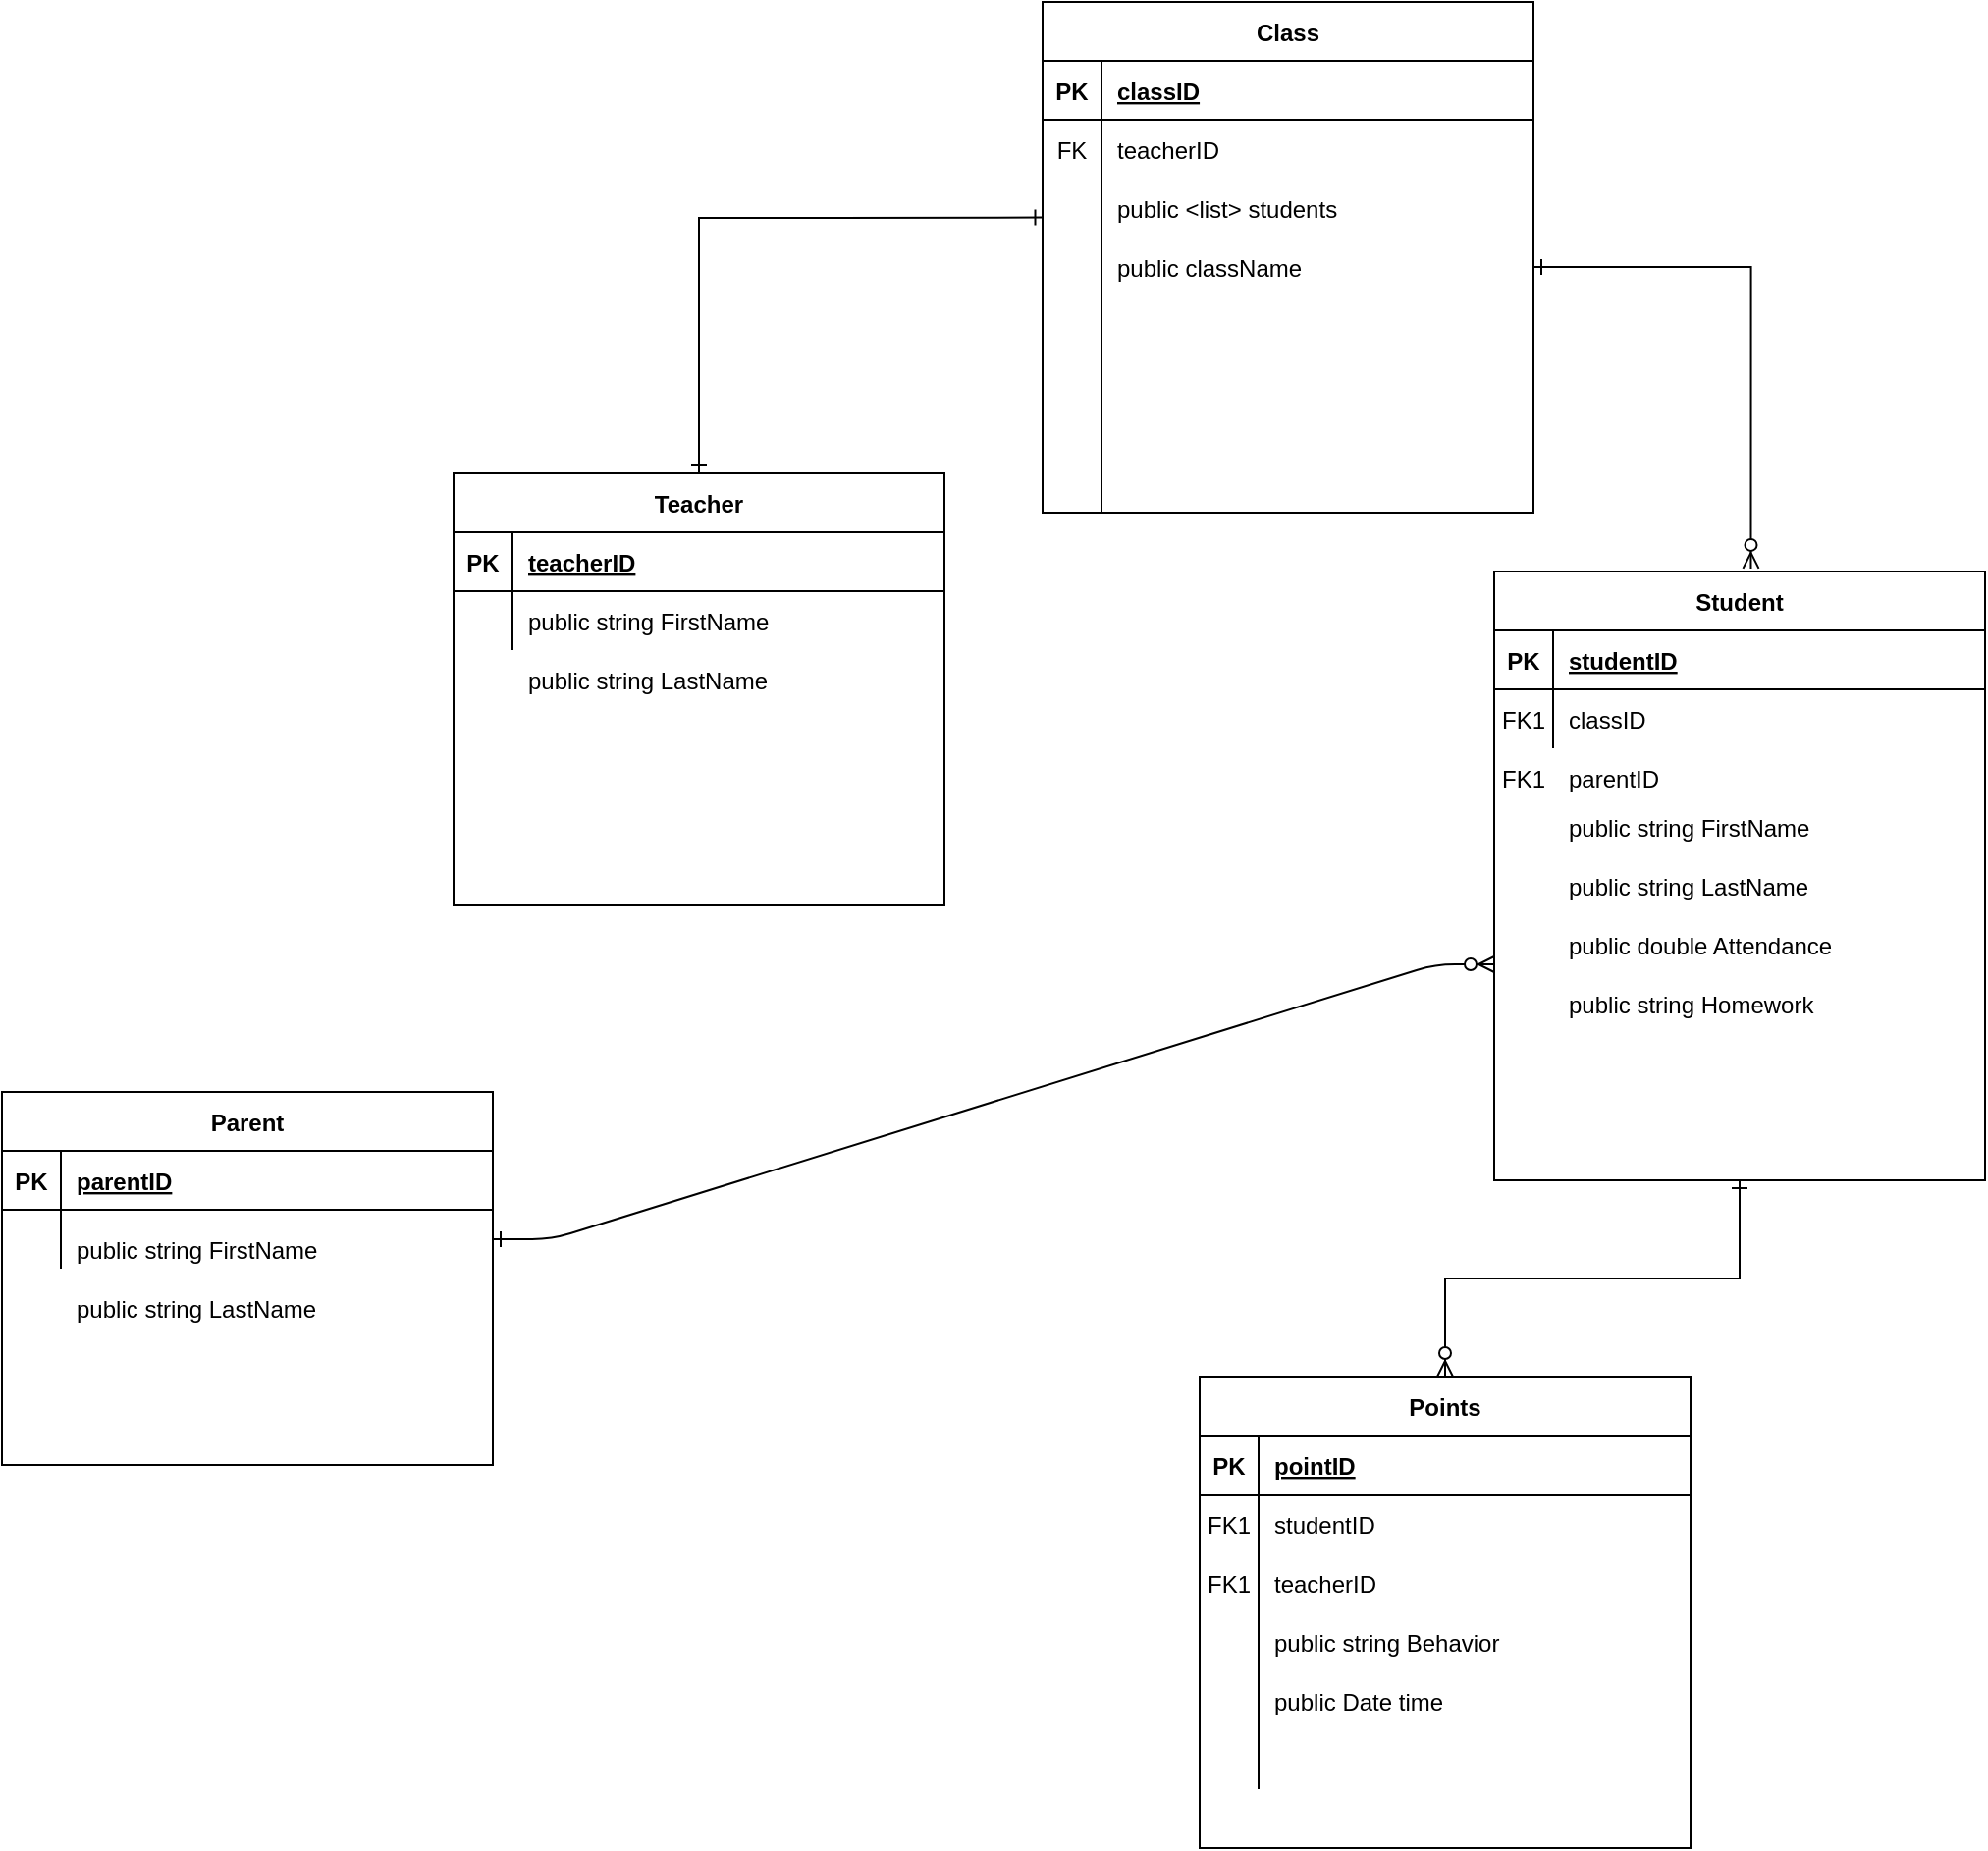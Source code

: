 <mxfile version="13.5.7" type="device"><diagram id="R2lEEEUBdFMjLlhIrx00" name="Page-1"><mxGraphModel dx="2912" dy="2282" grid="1" gridSize="10" guides="1" tooltips="1" connect="1" arrows="1" fold="1" page="1" pageScale="1" pageWidth="850" pageHeight="1100" math="0" shadow="0" extFonts="Permanent Marker^https://fonts.googleapis.com/css?family=Permanent+Marker"><root><mxCell id="0"/><mxCell id="1" parent="0"/><mxCell id="wf4j636coAGAXB049u35-4" value="" style="edgeStyle=entityRelationEdgeStyle;endArrow=ERzeroToMany;startArrow=ERone;endFill=1;startFill=0;exitX=1;exitY=0.5;exitDx=0;exitDy=0;" edge="1" parent="1" source="C-vyLk0tnHw3VtMMgP7b-17"><mxGeometry width="100" height="100" relative="1" as="geometry"><mxPoint x="650" y="-470" as="sourcePoint"/><mxPoint x="490" y="-570" as="targetPoint"/></mxGeometry></mxCell><mxCell id="wf4j636coAGAXB049u35-51" style="edgeStyle=orthogonalEdgeStyle;rounded=0;orthogonalLoop=1;jettySize=auto;html=1;exitX=0.5;exitY=0;exitDx=0;exitDy=0;entryX=0.001;entryY=0.66;entryDx=0;entryDy=0;entryPerimeter=0;startArrow=ERone;startFill=0;endArrow=ERone;endFill=0;" edge="1" parent="1" source="C-vyLk0tnHw3VtMMgP7b-23" target="wf4j636coAGAXB049u35-61"><mxGeometry relative="1" as="geometry"><Array as="points"><mxPoint x="155" y="-950"/><mxPoint x="258" y="-950"/></Array></mxGeometry></mxCell><mxCell id="wf4j636coAGAXB049u35-12" value="" style="shape=partialRectangle;overflow=hidden;connectable=0;fillColor=none;top=0;left=0;bottom=0;right=0;" vertex="1" parent="1"><mxGeometry x="70" y="-290" width="30" height="30" as="geometry"/></mxCell><mxCell id="wf4j636coAGAXB049u35-13" value="" style="shape=partialRectangle;overflow=hidden;connectable=0;fillColor=none;top=0;left=0;bottom=0;right=0;align=left;spacingLeft=6;" vertex="1" parent="1"><mxGeometry x="85" y="-220" width="220" height="30" as="geometry"/></mxCell><mxCell id="wf4j636coAGAXB049u35-28" value="public string FirstName" style="shape=partialRectangle;overflow=hidden;connectable=0;fillColor=none;top=0;left=0;bottom=0;right=0;align=left;spacingLeft=6;" vertex="1" parent="1"><mxGeometry x="520" y="-655" width="220" height="30" as="geometry"/></mxCell><mxCell id="wf4j636coAGAXB049u35-29" value="public string LastName" style="shape=partialRectangle;overflow=hidden;connectable=0;fillColor=none;top=0;left=0;bottom=0;right=0;align=left;spacingLeft=6;" vertex="1" parent="1"><mxGeometry x="520" y="-625" width="220" height="30" as="geometry"/></mxCell><mxCell id="wf4j636coAGAXB049u35-31" value="public string FirstName" style="shape=partialRectangle;overflow=hidden;connectable=0;fillColor=none;top=0;left=0;bottom=0;right=0;align=left;spacingLeft=6;" vertex="1" parent="1"><mxGeometry x="-240" y="-440" width="220" height="30" as="geometry"/></mxCell><mxCell id="wf4j636coAGAXB049u35-32" value="public string LastName" style="shape=partialRectangle;overflow=hidden;connectable=0;fillColor=none;top=0;left=0;bottom=0;right=0;align=left;spacingLeft=6;" vertex="1" parent="1"><mxGeometry x="-240" y="-410" width="220" height="30" as="geometry"/></mxCell><mxCell id="wf4j636coAGAXB049u35-33" value="public string FirstName" style="shape=partialRectangle;overflow=hidden;connectable=0;fillColor=none;top=0;left=0;bottom=0;right=0;align=left;spacingLeft=6;" vertex="1" parent="1"><mxGeometry x="-10" y="-760" width="220" height="30" as="geometry"/></mxCell><mxCell id="wf4j636coAGAXB049u35-34" value="public string LastName" style="shape=partialRectangle;overflow=hidden;connectable=0;fillColor=none;top=0;left=0;bottom=0;right=0;align=left;spacingLeft=6;" vertex="1" parent="1"><mxGeometry x="-10" y="-730" width="220" height="30" as="geometry"/></mxCell><mxCell id="wf4j636coAGAXB049u35-35" value="public double Attendance" style="shape=partialRectangle;overflow=hidden;connectable=0;fillColor=none;top=0;left=0;bottom=0;right=0;align=left;spacingLeft=6;" vertex="1" parent="1"><mxGeometry x="520" y="-595" width="220" height="30" as="geometry"/></mxCell><mxCell id="wf4j636coAGAXB049u35-55" style="edgeStyle=orthogonalEdgeStyle;rounded=0;orthogonalLoop=1;jettySize=auto;html=1;entryX=0.523;entryY=-0.005;entryDx=0;entryDy=0;entryPerimeter=0;startArrow=ERone;startFill=0;endArrow=ERzeroToMany;endFill=1;exitX=1;exitY=0.5;exitDx=0;exitDy=0;" edge="1" parent="1" source="wf4j636coAGAXB049u35-64" target="C-vyLk0tnHw3VtMMgP7b-2"><mxGeometry relative="1" as="geometry"><Array as="points"><mxPoint x="621" y="-925"/></Array></mxGeometry></mxCell><mxCell id="wf4j636coAGAXB049u35-60" value="public string Homework" style="shape=partialRectangle;overflow=hidden;connectable=0;fillColor=none;top=0;left=0;bottom=0;right=0;align=left;spacingLeft=6;" vertex="1" parent="1"><mxGeometry x="520" y="-565" width="220" height="30" as="geometry"/></mxCell><mxCell id="wf4j636coAGAXB049u35-64" value="" style="shape=partialRectangle;collapsible=0;dropTarget=0;pointerEvents=0;fillColor=none;points=[[0,0.5],[1,0.5]];portConstraint=eastwest;top=0;left=0;right=0;bottom=0;" vertex="1" parent="1"><mxGeometry x="260" y="-940" width="250" height="30" as="geometry"/></mxCell><mxCell id="wf4j636coAGAXB049u35-65" value="" style="shape=partialRectangle;overflow=hidden;connectable=0;fillColor=none;top=0;left=0;bottom=0;right=0;" vertex="1" parent="wf4j636coAGAXB049u35-64"><mxGeometry width="30" height="30" as="geometry"/></mxCell><mxCell id="wf4j636coAGAXB049u35-66" value="public className" style="shape=partialRectangle;overflow=hidden;connectable=0;fillColor=none;top=0;left=0;bottom=0;right=0;align=left;spacingLeft=6;" vertex="1" parent="wf4j636coAGAXB049u35-64"><mxGeometry x="30" width="220" height="30" as="geometry"/></mxCell><mxCell id="wf4j636coAGAXB049u35-93" style="edgeStyle=orthogonalEdgeStyle;rounded=0;orthogonalLoop=1;jettySize=auto;html=1;startArrow=ERone;startFill=0;endArrow=ERzeroToMany;endFill=1;" edge="1" parent="1" source="C-vyLk0tnHw3VtMMgP7b-2" target="wf4j636coAGAXB049u35-77"><mxGeometry relative="1" as="geometry"/></mxCell><mxCell id="C-vyLk0tnHw3VtMMgP7b-2" value="Student" style="shape=table;startSize=30;container=1;collapsible=1;childLayout=tableLayout;fixedRows=1;rowLines=0;fontStyle=1;align=center;resizeLast=1;" parent="1" vertex="1"><mxGeometry x="490" y="-770" width="250" height="310" as="geometry"/></mxCell><mxCell id="C-vyLk0tnHw3VtMMgP7b-3" value="" style="shape=partialRectangle;collapsible=0;dropTarget=0;pointerEvents=0;fillColor=none;points=[[0,0.5],[1,0.5]];portConstraint=eastwest;top=0;left=0;right=0;bottom=1;" parent="C-vyLk0tnHw3VtMMgP7b-2" vertex="1"><mxGeometry y="30" width="250" height="30" as="geometry"/></mxCell><mxCell id="C-vyLk0tnHw3VtMMgP7b-4" value="PK" style="shape=partialRectangle;overflow=hidden;connectable=0;fillColor=none;top=0;left=0;bottom=0;right=0;fontStyle=1;" parent="C-vyLk0tnHw3VtMMgP7b-3" vertex="1"><mxGeometry width="30" height="30" as="geometry"/></mxCell><mxCell id="C-vyLk0tnHw3VtMMgP7b-5" value="studentID" style="shape=partialRectangle;overflow=hidden;connectable=0;fillColor=none;top=0;left=0;bottom=0;right=0;align=left;spacingLeft=6;fontStyle=5;" parent="C-vyLk0tnHw3VtMMgP7b-3" vertex="1"><mxGeometry x="30" width="220" height="30" as="geometry"/></mxCell><mxCell id="C-vyLk0tnHw3VtMMgP7b-6" value="" style="shape=partialRectangle;collapsible=0;dropTarget=0;pointerEvents=0;fillColor=none;points=[[0,0.5],[1,0.5]];portConstraint=eastwest;top=0;left=0;right=0;bottom=0;" parent="C-vyLk0tnHw3VtMMgP7b-2" vertex="1"><mxGeometry y="60" width="250" height="30" as="geometry"/></mxCell><mxCell id="C-vyLk0tnHw3VtMMgP7b-7" value="FK1" style="shape=partialRectangle;overflow=hidden;connectable=0;fillColor=none;top=0;left=0;bottom=0;right=0;" parent="C-vyLk0tnHw3VtMMgP7b-6" vertex="1"><mxGeometry width="30" height="30" as="geometry"/></mxCell><mxCell id="C-vyLk0tnHw3VtMMgP7b-8" value="classID" style="shape=partialRectangle;overflow=hidden;connectable=0;fillColor=none;top=0;left=0;bottom=0;right=0;align=left;spacingLeft=6;" parent="C-vyLk0tnHw3VtMMgP7b-6" vertex="1"><mxGeometry x="30" width="220" height="30" as="geometry"/></mxCell><mxCell id="wf4j636coAGAXB049u35-37" value="Class" style="shape=table;startSize=30;container=1;collapsible=1;childLayout=tableLayout;fixedRows=1;rowLines=0;fontStyle=1;align=center;resizeLast=1;" vertex="1" parent="1"><mxGeometry x="260" y="-1060" width="250" height="260" as="geometry"/></mxCell><mxCell id="wf4j636coAGAXB049u35-38" value="" style="shape=partialRectangle;collapsible=0;dropTarget=0;pointerEvents=0;fillColor=none;points=[[0,0.5],[1,0.5]];portConstraint=eastwest;top=0;left=0;right=0;bottom=1;" vertex="1" parent="wf4j636coAGAXB049u35-37"><mxGeometry y="30" width="250" height="30" as="geometry"/></mxCell><mxCell id="wf4j636coAGAXB049u35-39" value="PK" style="shape=partialRectangle;overflow=hidden;connectable=0;fillColor=none;top=0;left=0;bottom=0;right=0;fontStyle=1;" vertex="1" parent="wf4j636coAGAXB049u35-38"><mxGeometry width="30" height="30" as="geometry"/></mxCell><mxCell id="wf4j636coAGAXB049u35-40" value="classID" style="shape=partialRectangle;overflow=hidden;connectable=0;fillColor=none;top=0;left=0;bottom=0;right=0;align=left;spacingLeft=6;fontStyle=5;" vertex="1" parent="wf4j636coAGAXB049u35-38"><mxGeometry x="30" width="220" height="30" as="geometry"/></mxCell><mxCell id="wf4j636coAGAXB049u35-41" value="" style="shape=partialRectangle;collapsible=0;dropTarget=0;pointerEvents=0;fillColor=none;points=[[0,0.5],[1,0.5]];portConstraint=eastwest;top=0;left=0;right=0;bottom=0;" vertex="1" parent="wf4j636coAGAXB049u35-37"><mxGeometry y="60" width="250" height="30" as="geometry"/></mxCell><mxCell id="wf4j636coAGAXB049u35-42" value="FK" style="shape=partialRectangle;overflow=hidden;connectable=0;fillColor=none;top=0;left=0;bottom=0;right=0;" vertex="1" parent="wf4j636coAGAXB049u35-41"><mxGeometry width="30" height="30" as="geometry"/></mxCell><mxCell id="wf4j636coAGAXB049u35-43" value="teacherID" style="shape=partialRectangle;overflow=hidden;connectable=0;fillColor=none;top=0;left=0;bottom=0;right=0;align=left;spacingLeft=6;" vertex="1" parent="wf4j636coAGAXB049u35-41"><mxGeometry x="30" width="220" height="30" as="geometry"/></mxCell><mxCell id="wf4j636coAGAXB049u35-61" value="" style="shape=partialRectangle;collapsible=0;dropTarget=0;pointerEvents=0;fillColor=none;points=[[0,0.5],[1,0.5]];portConstraint=eastwest;top=0;left=0;right=0;bottom=0;" vertex="1" parent="wf4j636coAGAXB049u35-37"><mxGeometry y="90" width="250" height="30" as="geometry"/></mxCell><mxCell id="wf4j636coAGAXB049u35-62" value="" style="shape=partialRectangle;overflow=hidden;connectable=0;fillColor=none;top=0;left=0;bottom=0;right=0;" vertex="1" parent="wf4j636coAGAXB049u35-61"><mxGeometry width="30" height="30" as="geometry"/></mxCell><mxCell id="wf4j636coAGAXB049u35-63" value="public &lt;list&gt; students" style="shape=partialRectangle;overflow=hidden;connectable=0;fillColor=none;top=0;left=0;bottom=0;right=0;align=left;spacingLeft=6;" vertex="1" parent="wf4j636coAGAXB049u35-61"><mxGeometry x="30" width="220" height="30" as="geometry"/></mxCell><mxCell id="wf4j636coAGAXB049u35-44" value="" style="shape=partialRectangle;collapsible=0;dropTarget=0;pointerEvents=0;fillColor=none;points=[[0,0.5],[1,0.5]];portConstraint=eastwest;top=0;left=0;right=0;bottom=0;" vertex="1" parent="wf4j636coAGAXB049u35-37"><mxGeometry y="120" width="250" height="30" as="geometry"/></mxCell><mxCell id="wf4j636coAGAXB049u35-45" value="" style="shape=partialRectangle;overflow=hidden;connectable=0;fillColor=none;top=0;left=0;bottom=0;right=0;" vertex="1" parent="wf4j636coAGAXB049u35-44"><mxGeometry width="30" height="30" as="geometry"/></mxCell><mxCell id="wf4j636coAGAXB049u35-46" value="" style="shape=partialRectangle;overflow=hidden;connectable=0;fillColor=none;top=0;left=0;bottom=0;right=0;align=left;spacingLeft=6;" vertex="1" parent="wf4j636coAGAXB049u35-44"><mxGeometry x="30" width="220" height="30" as="geometry"/></mxCell><mxCell id="wf4j636coAGAXB049u35-52" value="" style="shape=partialRectangle;collapsible=0;dropTarget=0;pointerEvents=0;fillColor=none;points=[[0,0.5],[1,0.5]];portConstraint=eastwest;top=0;left=0;right=0;bottom=0;" vertex="1" parent="wf4j636coAGAXB049u35-37"><mxGeometry y="150" width="250" height="110" as="geometry"/></mxCell><mxCell id="wf4j636coAGAXB049u35-53" value="" style="shape=partialRectangle;overflow=hidden;connectable=0;fillColor=none;top=0;left=0;bottom=0;right=0;" vertex="1" parent="wf4j636coAGAXB049u35-52"><mxGeometry width="30" height="110" as="geometry"/></mxCell><mxCell id="wf4j636coAGAXB049u35-54" value="" style="shape=partialRectangle;overflow=hidden;connectable=0;fillColor=none;top=0;left=0;bottom=0;right=0;align=left;spacingLeft=6;" vertex="1" parent="wf4j636coAGAXB049u35-52"><mxGeometry x="30" width="220" height="110" as="geometry"/></mxCell><mxCell id="wf4j636coAGAXB049u35-106" value="" style="shape=partialRectangle;collapsible=0;dropTarget=0;pointerEvents=0;fillColor=none;points=[[0,0.5],[1,0.5]];portConstraint=eastwest;top=0;left=0;right=0;bottom=0;" vertex="1" parent="1"><mxGeometry x="490" y="-680" width="250" height="30" as="geometry"/></mxCell><mxCell id="wf4j636coAGAXB049u35-107" value="FK1" style="shape=partialRectangle;overflow=hidden;connectable=0;fillColor=none;top=0;left=0;bottom=0;right=0;" vertex="1" parent="wf4j636coAGAXB049u35-106"><mxGeometry width="30" height="30" as="geometry"/></mxCell><mxCell id="wf4j636coAGAXB049u35-108" value="parentID" style="shape=partialRectangle;overflow=hidden;connectable=0;fillColor=none;top=0;left=0;bottom=0;right=0;align=left;spacingLeft=6;" vertex="1" parent="wf4j636coAGAXB049u35-106"><mxGeometry x="30" width="220" height="30" as="geometry"/></mxCell><mxCell id="C-vyLk0tnHw3VtMMgP7b-13" value="Parent" style="shape=table;startSize=30;container=1;collapsible=1;childLayout=tableLayout;fixedRows=1;rowLines=0;fontStyle=1;align=center;resizeLast=1;" parent="1" vertex="1"><mxGeometry x="-270" y="-505" width="250" height="190" as="geometry"/></mxCell><mxCell id="C-vyLk0tnHw3VtMMgP7b-14" value="" style="shape=partialRectangle;collapsible=0;dropTarget=0;pointerEvents=0;fillColor=none;points=[[0,0.5],[1,0.5]];portConstraint=eastwest;top=0;left=0;right=0;bottom=1;" parent="C-vyLk0tnHw3VtMMgP7b-13" vertex="1"><mxGeometry y="30" width="250" height="30" as="geometry"/></mxCell><mxCell id="C-vyLk0tnHw3VtMMgP7b-15" value="PK" style="shape=partialRectangle;overflow=hidden;connectable=0;fillColor=none;top=0;left=0;bottom=0;right=0;fontStyle=1;" parent="C-vyLk0tnHw3VtMMgP7b-14" vertex="1"><mxGeometry width="30" height="30" as="geometry"/></mxCell><mxCell id="C-vyLk0tnHw3VtMMgP7b-16" value="parentID" style="shape=partialRectangle;overflow=hidden;connectable=0;fillColor=none;top=0;left=0;bottom=0;right=0;align=left;spacingLeft=6;fontStyle=5;" parent="C-vyLk0tnHw3VtMMgP7b-14" vertex="1"><mxGeometry x="30" width="220" height="30" as="geometry"/></mxCell><mxCell id="C-vyLk0tnHw3VtMMgP7b-17" value="" style="shape=partialRectangle;collapsible=0;dropTarget=0;pointerEvents=0;fillColor=none;points=[[0,0.5],[1,0.5]];portConstraint=eastwest;top=0;left=0;right=0;bottom=0;" parent="C-vyLk0tnHw3VtMMgP7b-13" vertex="1"><mxGeometry y="60" width="250" height="30" as="geometry"/></mxCell><mxCell id="C-vyLk0tnHw3VtMMgP7b-18" value="" style="shape=partialRectangle;overflow=hidden;connectable=0;fillColor=none;top=0;left=0;bottom=0;right=0;" parent="C-vyLk0tnHw3VtMMgP7b-17" vertex="1"><mxGeometry width="30" height="30" as="geometry"/></mxCell><mxCell id="C-vyLk0tnHw3VtMMgP7b-19" value="" style="shape=partialRectangle;overflow=hidden;connectable=0;fillColor=none;top=0;left=0;bottom=0;right=0;align=left;spacingLeft=6;" parent="C-vyLk0tnHw3VtMMgP7b-17" vertex="1"><mxGeometry x="30" width="220" height="30" as="geometry"/></mxCell><mxCell id="wf4j636coAGAXB049u35-77" value="Points" style="shape=table;startSize=30;container=1;collapsible=1;childLayout=tableLayout;fixedRows=1;rowLines=0;fontStyle=1;align=center;resizeLast=1;" vertex="1" parent="1"><mxGeometry x="340" y="-360" width="250" height="240" as="geometry"/></mxCell><mxCell id="wf4j636coAGAXB049u35-78" value="" style="shape=partialRectangle;collapsible=0;dropTarget=0;pointerEvents=0;fillColor=none;points=[[0,0.5],[1,0.5]];portConstraint=eastwest;top=0;left=0;right=0;bottom=1;" vertex="1" parent="wf4j636coAGAXB049u35-77"><mxGeometry y="30" width="250" height="30" as="geometry"/></mxCell><mxCell id="wf4j636coAGAXB049u35-79" value="PK" style="shape=partialRectangle;overflow=hidden;connectable=0;fillColor=none;top=0;left=0;bottom=0;right=0;fontStyle=1;" vertex="1" parent="wf4j636coAGAXB049u35-78"><mxGeometry width="30" height="30" as="geometry"/></mxCell><mxCell id="wf4j636coAGAXB049u35-80" value="pointID" style="shape=partialRectangle;overflow=hidden;connectable=0;fillColor=none;top=0;left=0;bottom=0;right=0;align=left;spacingLeft=6;fontStyle=5;" vertex="1" parent="wf4j636coAGAXB049u35-78"><mxGeometry x="30" width="220" height="30" as="geometry"/></mxCell><mxCell id="wf4j636coAGAXB049u35-81" value="" style="shape=partialRectangle;collapsible=0;dropTarget=0;pointerEvents=0;fillColor=none;points=[[0,0.5],[1,0.5]];portConstraint=eastwest;top=0;left=0;right=0;bottom=0;" vertex="1" parent="wf4j636coAGAXB049u35-77"><mxGeometry y="60" width="250" height="30" as="geometry"/></mxCell><mxCell id="wf4j636coAGAXB049u35-82" value="FK1" style="shape=partialRectangle;overflow=hidden;connectable=0;fillColor=none;top=0;left=0;bottom=0;right=0;" vertex="1" parent="wf4j636coAGAXB049u35-81"><mxGeometry width="30" height="30" as="geometry"/></mxCell><mxCell id="wf4j636coAGAXB049u35-83" value="studentID" style="shape=partialRectangle;overflow=hidden;connectable=0;fillColor=none;top=0;left=0;bottom=0;right=0;align=left;spacingLeft=6;" vertex="1" parent="wf4j636coAGAXB049u35-81"><mxGeometry x="30" width="220" height="30" as="geometry"/></mxCell><mxCell id="wf4j636coAGAXB049u35-99" value="" style="shape=partialRectangle;collapsible=0;dropTarget=0;pointerEvents=0;fillColor=none;points=[[0,0.5],[1,0.5]];portConstraint=eastwest;top=0;left=0;right=0;bottom=0;" vertex="1" parent="wf4j636coAGAXB049u35-77"><mxGeometry y="90" width="250" height="30" as="geometry"/></mxCell><mxCell id="wf4j636coAGAXB049u35-100" value="FK1" style="shape=partialRectangle;overflow=hidden;connectable=0;fillColor=none;top=0;left=0;bottom=0;right=0;" vertex="1" parent="wf4j636coAGAXB049u35-99"><mxGeometry width="30" height="30" as="geometry"/></mxCell><mxCell id="wf4j636coAGAXB049u35-101" value="teacherID" style="shape=partialRectangle;overflow=hidden;connectable=0;fillColor=none;top=0;left=0;bottom=0;right=0;align=left;spacingLeft=6;" vertex="1" parent="wf4j636coAGAXB049u35-99"><mxGeometry x="30" width="220" height="30" as="geometry"/></mxCell><mxCell id="wf4j636coAGAXB049u35-90" value="" style="shape=partialRectangle;collapsible=0;dropTarget=0;pointerEvents=0;fillColor=none;points=[[0,0.5],[1,0.5]];portConstraint=eastwest;top=0;left=0;right=0;bottom=0;" vertex="1" parent="wf4j636coAGAXB049u35-77"><mxGeometry y="120" width="250" height="30" as="geometry"/></mxCell><mxCell id="wf4j636coAGAXB049u35-91" value="" style="shape=partialRectangle;overflow=hidden;connectable=0;fillColor=none;top=0;left=0;bottom=0;right=0;" vertex="1" parent="wf4j636coAGAXB049u35-90"><mxGeometry width="30" height="30" as="geometry"/></mxCell><mxCell id="wf4j636coAGAXB049u35-92" value="public string Behavior" style="shape=partialRectangle;overflow=hidden;connectable=0;fillColor=none;top=0;left=0;bottom=0;right=0;align=left;spacingLeft=6;" vertex="1" parent="wf4j636coAGAXB049u35-90"><mxGeometry x="30" width="220" height="30" as="geometry"/></mxCell><mxCell id="wf4j636coAGAXB049u35-96" value="" style="shape=partialRectangle;collapsible=0;dropTarget=0;pointerEvents=0;fillColor=none;points=[[0,0.5],[1,0.5]];portConstraint=eastwest;top=0;left=0;right=0;bottom=0;" vertex="1" parent="wf4j636coAGAXB049u35-77"><mxGeometry y="150" width="250" height="30" as="geometry"/></mxCell><mxCell id="wf4j636coAGAXB049u35-97" value="" style="shape=partialRectangle;overflow=hidden;connectable=0;fillColor=none;top=0;left=0;bottom=0;right=0;" vertex="1" parent="wf4j636coAGAXB049u35-96"><mxGeometry width="30" height="30" as="geometry"/></mxCell><mxCell id="wf4j636coAGAXB049u35-98" value="public Date time" style="shape=partialRectangle;overflow=hidden;connectable=0;fillColor=none;top=0;left=0;bottom=0;right=0;align=left;spacingLeft=6;" vertex="1" parent="wf4j636coAGAXB049u35-96"><mxGeometry x="30" width="220" height="30" as="geometry"/></mxCell><mxCell id="wf4j636coAGAXB049u35-84" value="" style="shape=partialRectangle;collapsible=0;dropTarget=0;pointerEvents=0;fillColor=none;points=[[0,0.5],[1,0.5]];portConstraint=eastwest;top=0;left=0;right=0;bottom=0;" vertex="1" parent="wf4j636coAGAXB049u35-77"><mxGeometry y="180" width="250" height="30" as="geometry"/></mxCell><mxCell id="wf4j636coAGAXB049u35-85" value="" style="shape=partialRectangle;overflow=hidden;connectable=0;fillColor=none;top=0;left=0;bottom=0;right=0;" vertex="1" parent="wf4j636coAGAXB049u35-84"><mxGeometry width="30" height="30" as="geometry"/></mxCell><mxCell id="wf4j636coAGAXB049u35-86" value="" style="shape=partialRectangle;overflow=hidden;connectable=0;fillColor=none;top=0;left=0;bottom=0;right=0;align=left;spacingLeft=6;" vertex="1" parent="wf4j636coAGAXB049u35-84"><mxGeometry x="30" width="220" height="30" as="geometry"/></mxCell><mxCell id="C-vyLk0tnHw3VtMMgP7b-23" value="Teacher" style="shape=table;startSize=30;container=1;collapsible=1;childLayout=tableLayout;fixedRows=1;rowLines=0;fontStyle=1;align=center;resizeLast=1;" parent="1" vertex="1"><mxGeometry x="-40" y="-820" width="250" height="220" as="geometry"/></mxCell><mxCell id="C-vyLk0tnHw3VtMMgP7b-24" value="" style="shape=partialRectangle;collapsible=0;dropTarget=0;pointerEvents=0;fillColor=none;points=[[0,0.5],[1,0.5]];portConstraint=eastwest;top=0;left=0;right=0;bottom=1;" parent="C-vyLk0tnHw3VtMMgP7b-23" vertex="1"><mxGeometry y="30" width="250" height="30" as="geometry"/></mxCell><mxCell id="C-vyLk0tnHw3VtMMgP7b-25" value="PK" style="shape=partialRectangle;overflow=hidden;connectable=0;fillColor=none;top=0;left=0;bottom=0;right=0;fontStyle=1;" parent="C-vyLk0tnHw3VtMMgP7b-24" vertex="1"><mxGeometry width="30" height="30" as="geometry"/></mxCell><mxCell id="C-vyLk0tnHw3VtMMgP7b-26" value="teacherID" style="shape=partialRectangle;overflow=hidden;connectable=0;fillColor=none;top=0;left=0;bottom=0;right=0;align=left;spacingLeft=6;fontStyle=5;" parent="C-vyLk0tnHw3VtMMgP7b-24" vertex="1"><mxGeometry x="30" width="220" height="30" as="geometry"/></mxCell><mxCell id="C-vyLk0tnHw3VtMMgP7b-27" value="" style="shape=partialRectangle;collapsible=0;dropTarget=0;pointerEvents=0;fillColor=none;points=[[0,0.5],[1,0.5]];portConstraint=eastwest;top=0;left=0;right=0;bottom=0;" parent="C-vyLk0tnHw3VtMMgP7b-23" vertex="1"><mxGeometry y="60" width="250" height="30" as="geometry"/></mxCell><mxCell id="C-vyLk0tnHw3VtMMgP7b-28" value="" style="shape=partialRectangle;overflow=hidden;connectable=0;fillColor=none;top=0;left=0;bottom=0;right=0;" parent="C-vyLk0tnHw3VtMMgP7b-27" vertex="1"><mxGeometry width="30" height="30" as="geometry"/></mxCell><mxCell id="C-vyLk0tnHw3VtMMgP7b-29" value="" style="shape=partialRectangle;overflow=hidden;connectable=0;fillColor=none;top=0;left=0;bottom=0;right=0;align=left;spacingLeft=6;" parent="C-vyLk0tnHw3VtMMgP7b-27" vertex="1"><mxGeometry x="30" width="220" height="30" as="geometry"/></mxCell></root></mxGraphModel></diagram></mxfile>
